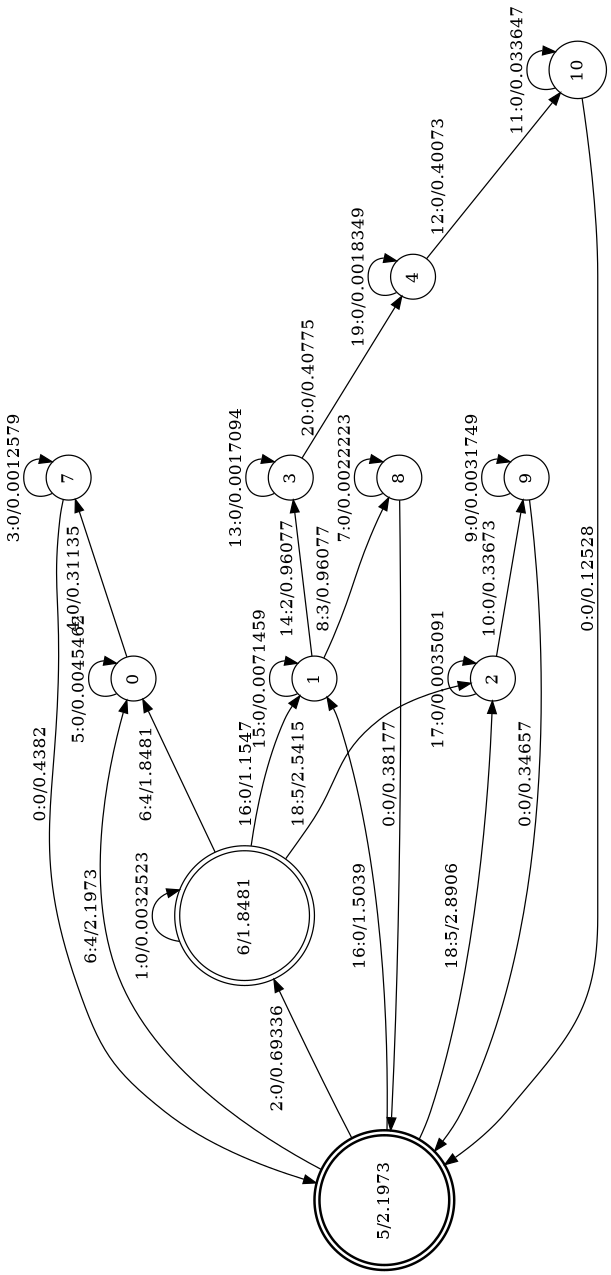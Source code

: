 digraph FST {
rankdir = LR;
size = "8.5,11";
label = "";
center = 1;
orientation = Landscape;
ranksep = "0.4";
nodesep = "0.25";
5 [label = "5/2.1973", shape = doublecircle, style = bold, fontsize = 14]
	5 -> 0 [label = "6:4/2.1973", fontsize = 14];
	5 -> 1 [label = "16:0/1.5039", fontsize = 14];
	5 -> 2 [label = "18:5/2.8906", fontsize = 14];
	5 -> 6 [label = "2:0/0.69336", fontsize = 14];
0 [label = "0", shape = circle, style = solid, fontsize = 14]
	0 -> 7 [label = "4:0/0.31135", fontsize = 14];
	0 -> 0 [label = "5:0/0.0045462", fontsize = 14];
1 [label = "1", shape = circle, style = solid, fontsize = 14]
	1 -> 8 [label = "8:3/0.96077", fontsize = 14];
	1 -> 3 [label = "14:2/0.96077", fontsize = 14];
	1 -> 1 [label = "15:0/0.0071459", fontsize = 14];
2 [label = "2", shape = circle, style = solid, fontsize = 14]
	2 -> 9 [label = "10:0/0.33673", fontsize = 14];
	2 -> 2 [label = "17:0/0.0035091", fontsize = 14];
3 [label = "3", shape = circle, style = solid, fontsize = 14]
	3 -> 4 [label = "20:0/0.40775", fontsize = 14];
	3 -> 3 [label = "13:0/0.0017094", fontsize = 14];
4 [label = "4", shape = circle, style = solid, fontsize = 14]
	4 -> 10 [label = "12:0/0.40073", fontsize = 14];
	4 -> 4 [label = "19:0/0.0018349", fontsize = 14];
6 [label = "6/1.8481", shape = doublecircle, style = solid, fontsize = 14]
	6 -> 0 [label = "6:4/1.8481", fontsize = 14];
	6 -> 1 [label = "16:0/1.1547", fontsize = 14];
	6 -> 2 [label = "18:5/2.5415", fontsize = 14];
	6 -> 6 [label = "1:0/0.0032523", fontsize = 14];
7 [label = "7", shape = circle, style = solid, fontsize = 14]
	7 -> 5 [label = "0:0/0.4382", fontsize = 14];
	7 -> 7 [label = "3:0/0.0012579", fontsize = 14];
8 [label = "8", shape = circle, style = solid, fontsize = 14]
	8 -> 5 [label = "0:0/0.38177", fontsize = 14];
	8 -> 8 [label = "7:0/0.0022223", fontsize = 14];
9 [label = "9", shape = circle, style = solid, fontsize = 14]
	9 -> 5 [label = "0:0/0.34657", fontsize = 14];
	9 -> 9 [label = "9:0/0.0031749", fontsize = 14];
10 [label = "10", shape = circle, style = solid, fontsize = 14]
	10 -> 5 [label = "0:0/0.12528", fontsize = 14];
	10 -> 10 [label = "11:0/0.033647", fontsize = 14];
}
